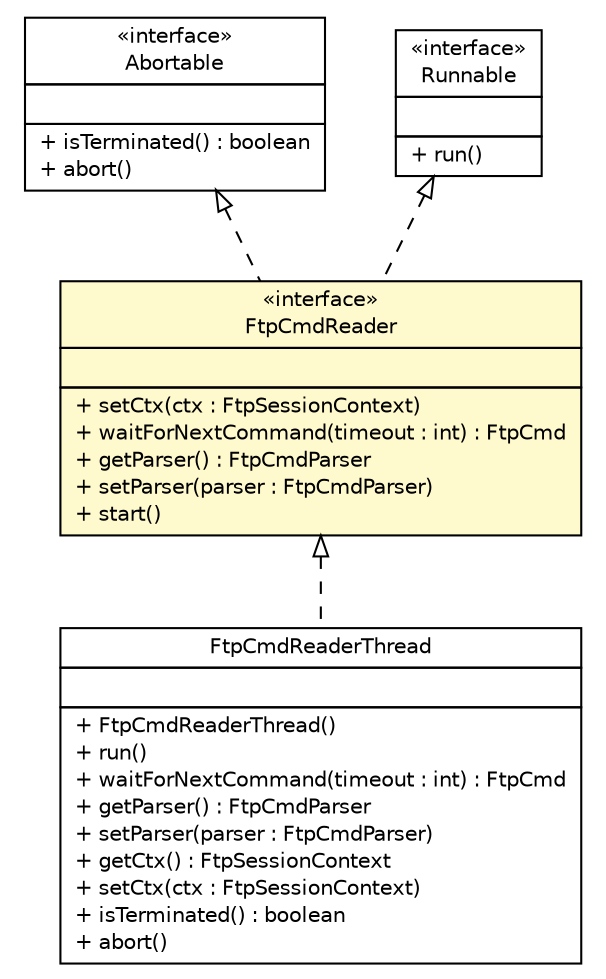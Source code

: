 #!/usr/local/bin/dot
#
# Class diagram 
# Generated by UMLGraph version 5.1 (http://www.umlgraph.org/)
#

digraph G {
	edge [fontname="Helvetica",fontsize=10,labelfontname="Helvetica",labelfontsize=10];
	node [fontname="Helvetica",fontsize=10,shape=plaintext];
	nodesep=0.25;
	ranksep=0.5;
	// com.apporiented.hermesftp.common.Abortable
	c8366 [label=<<table title="com.apporiented.hermesftp.common.Abortable" border="0" cellborder="1" cellspacing="0" cellpadding="2" port="p" href="../common/Abortable.html">
		<tr><td><table border="0" cellspacing="0" cellpadding="1">
<tr><td align="center" balign="center"> &#171;interface&#187; </td></tr>
<tr><td align="center" balign="center"> Abortable </td></tr>
		</table></td></tr>
		<tr><td><table border="0" cellspacing="0" cellpadding="1">
<tr><td align="left" balign="left">  </td></tr>
		</table></td></tr>
		<tr><td><table border="0" cellspacing="0" cellpadding="1">
<tr><td align="left" balign="left"> + isTerminated() : boolean </td></tr>
<tr><td align="left" balign="left"> + abort() </td></tr>
		</table></td></tr>
		</table>>, fontname="Helvetica", fontcolor="black", fontsize=10.0];
	// com.apporiented.hermesftp.parser.FtpCmdReader
	c8389 [label=<<table title="com.apporiented.hermesftp.parser.FtpCmdReader" border="0" cellborder="1" cellspacing="0" cellpadding="2" port="p" bgcolor="lemonChiffon" href="./FtpCmdReader.html">
		<tr><td><table border="0" cellspacing="0" cellpadding="1">
<tr><td align="center" balign="center"> &#171;interface&#187; </td></tr>
<tr><td align="center" balign="center"> FtpCmdReader </td></tr>
		</table></td></tr>
		<tr><td><table border="0" cellspacing="0" cellpadding="1">
<tr><td align="left" balign="left">  </td></tr>
		</table></td></tr>
		<tr><td><table border="0" cellspacing="0" cellpadding="1">
<tr><td align="left" balign="left"> + setCtx(ctx : FtpSessionContext) </td></tr>
<tr><td align="left" balign="left"> + waitForNextCommand(timeout : int) : FtpCmd </td></tr>
<tr><td align="left" balign="left"> + getParser() : FtpCmdParser </td></tr>
<tr><td align="left" balign="left"> + setParser(parser : FtpCmdParser) </td></tr>
<tr><td align="left" balign="left"> + start() </td></tr>
		</table></td></tr>
		</table>>, fontname="Helvetica", fontcolor="black", fontsize=10.0];
	// com.apporiented.hermesftp.parser.impl.FtpCmdReaderThread
	c8391 [label=<<table title="com.apporiented.hermesftp.parser.impl.FtpCmdReaderThread" border="0" cellborder="1" cellspacing="0" cellpadding="2" port="p" href="./impl/FtpCmdReaderThread.html">
		<tr><td><table border="0" cellspacing="0" cellpadding="1">
<tr><td align="center" balign="center"> FtpCmdReaderThread </td></tr>
		</table></td></tr>
		<tr><td><table border="0" cellspacing="0" cellpadding="1">
<tr><td align="left" balign="left">  </td></tr>
		</table></td></tr>
		<tr><td><table border="0" cellspacing="0" cellpadding="1">
<tr><td align="left" balign="left"> + FtpCmdReaderThread() </td></tr>
<tr><td align="left" balign="left"> + run() </td></tr>
<tr><td align="left" balign="left"> + waitForNextCommand(timeout : int) : FtpCmd </td></tr>
<tr><td align="left" balign="left"> + getParser() : FtpCmdParser </td></tr>
<tr><td align="left" balign="left"> + setParser(parser : FtpCmdParser) </td></tr>
<tr><td align="left" balign="left"> + getCtx() : FtpSessionContext </td></tr>
<tr><td align="left" balign="left"> + setCtx(ctx : FtpSessionContext) </td></tr>
<tr><td align="left" balign="left"> + isTerminated() : boolean </td></tr>
<tr><td align="left" balign="left"> + abort() </td></tr>
		</table></td></tr>
		</table>>, fontname="Helvetica", fontcolor="black", fontsize=10.0];
	//com.apporiented.hermesftp.parser.FtpCmdReader implements java.lang.Runnable
	c8464:p -> c8389:p [dir=back,arrowtail=empty,style=dashed];
	//com.apporiented.hermesftp.parser.FtpCmdReader implements com.apporiented.hermesftp.common.Abortable
	c8366:p -> c8389:p [dir=back,arrowtail=empty,style=dashed];
	//com.apporiented.hermesftp.parser.impl.FtpCmdReaderThread implements com.apporiented.hermesftp.parser.FtpCmdReader
	c8389:p -> c8391:p [dir=back,arrowtail=empty,style=dashed];
	// java.lang.Runnable
	c8464 [label=<<table title="java.lang.Runnable" border="0" cellborder="1" cellspacing="0" cellpadding="2" port="p" href="http://java.sun.com/j2se/1.4.2/docs/api/java/lang/Runnable.html">
		<tr><td><table border="0" cellspacing="0" cellpadding="1">
<tr><td align="center" balign="center"> &#171;interface&#187; </td></tr>
<tr><td align="center" balign="center"> Runnable </td></tr>
		</table></td></tr>
		<tr><td><table border="0" cellspacing="0" cellpadding="1">
<tr><td align="left" balign="left">  </td></tr>
		</table></td></tr>
		<tr><td><table border="0" cellspacing="0" cellpadding="1">
<tr><td align="left" balign="left"> + run() </td></tr>
		</table></td></tr>
		</table>>, fontname="Helvetica", fontcolor="black", fontsize=10.0];
}

